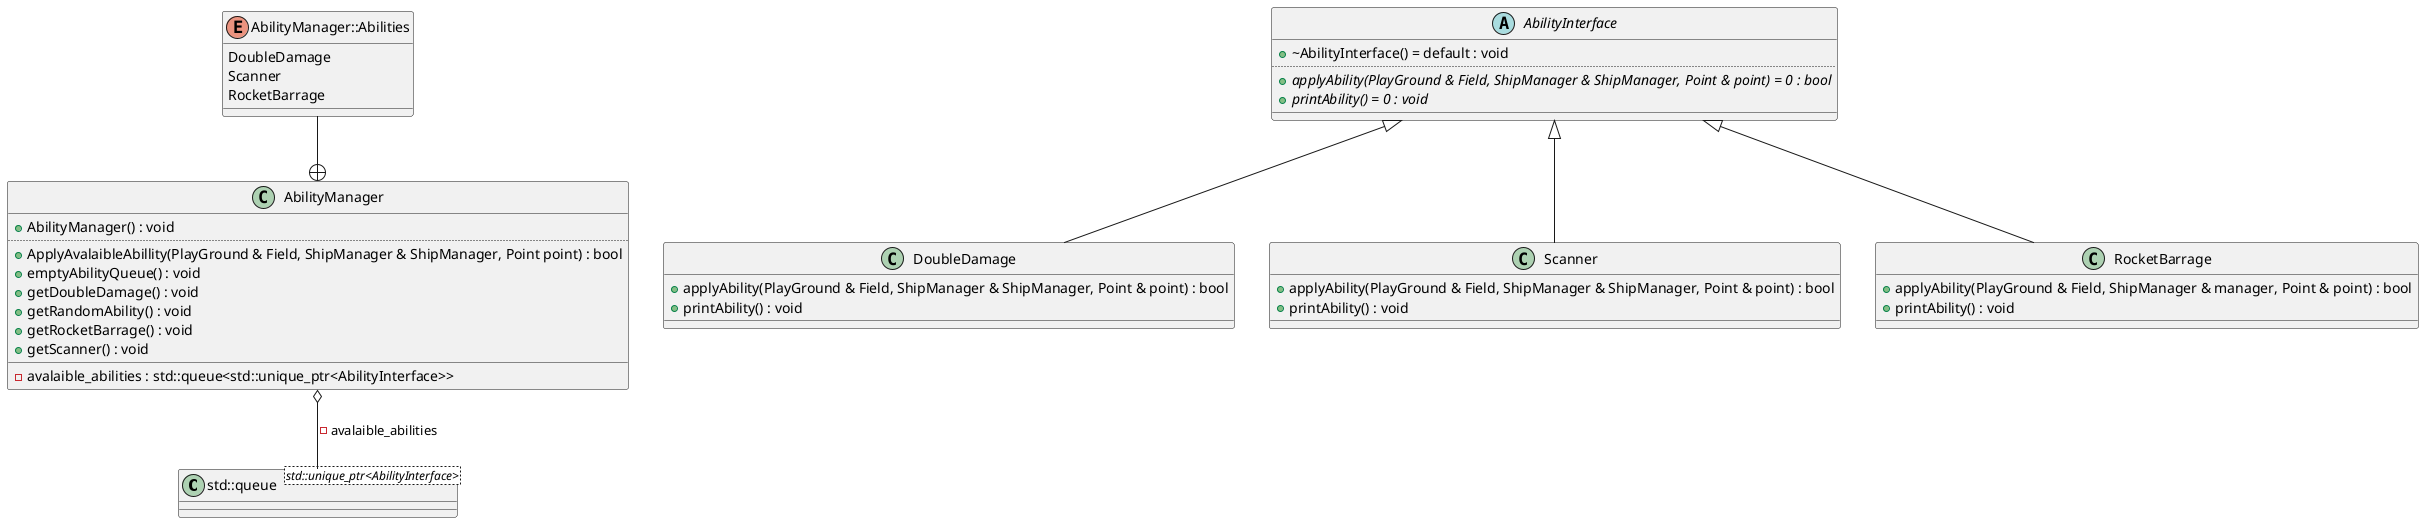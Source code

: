 @startuml
class "std::queue<std::unique_ptr<AbilityInterface>>" as C_0014774439470797125254
class C_0014774439470797125254 {
__
}
abstract "AbilityInterface" as C_0018418403117949621286
abstract C_0018418403117949621286 {
+~AbilityInterface() = default : void
..
{abstract} +applyAbility(PlayGround & Field, ShipManager & ShipManager, Point & point) = 0 : bool
{abstract} +printAbility() = 0 : void
__
}
class "DoubleDamage" as C_0000648866158297546465
class C_0000648866158297546465 {
+applyAbility(PlayGround & Field, ShipManager & ShipManager, Point & point) : bool
+printAbility() : void
__
}
class "Scanner" as C_0013402225055324596433
class C_0013402225055324596433 {
+applyAbility(PlayGround & Field, ShipManager & ShipManager, Point & point) : bool
+printAbility() : void
__
}
class "RocketBarrage" as C_0011998025940278914008
class C_0011998025940278914008 {
+applyAbility(PlayGround & Field, ShipManager & manager, Point & point) : bool
+printAbility() : void
__
}
class "AbilityManager" as C_0002235219345516323367
class C_0002235219345516323367 {
+AbilityManager() : void
..
+ApplyAvalaibleAbillity(PlayGround & Field, ShipManager & ShipManager, Point point) : bool
+emptyAbilityQueue() : void
+getDoubleDamage() : void
+getRandomAbility() : void
+getRocketBarrage() : void
+getScanner() : void
__
-avalaible_abilities : std::queue<std::unique_ptr<AbilityInterface>>
}
enum "AbilityManager::Abilities" as C_0001910837611024354575
enum C_0001910837611024354575 {
DoubleDamage
Scanner
RocketBarrage
}
C_0018418403117949621286 <|-- C_0000648866158297546465

C_0018418403117949621286 <|-- C_0013402225055324596433

C_0018418403117949621286 <|-- C_0011998025940278914008

C_0002235219345516323367 o-- C_0014774439470797125254 : -avalaible_abilities
C_0001910837611024354575 --+ C_0002235219345516323367

'Generated with clang-uml, version 0.5.5
'LLVM version Ubuntu clang version 18.1.3 (1ubuntu1)
@enduml
